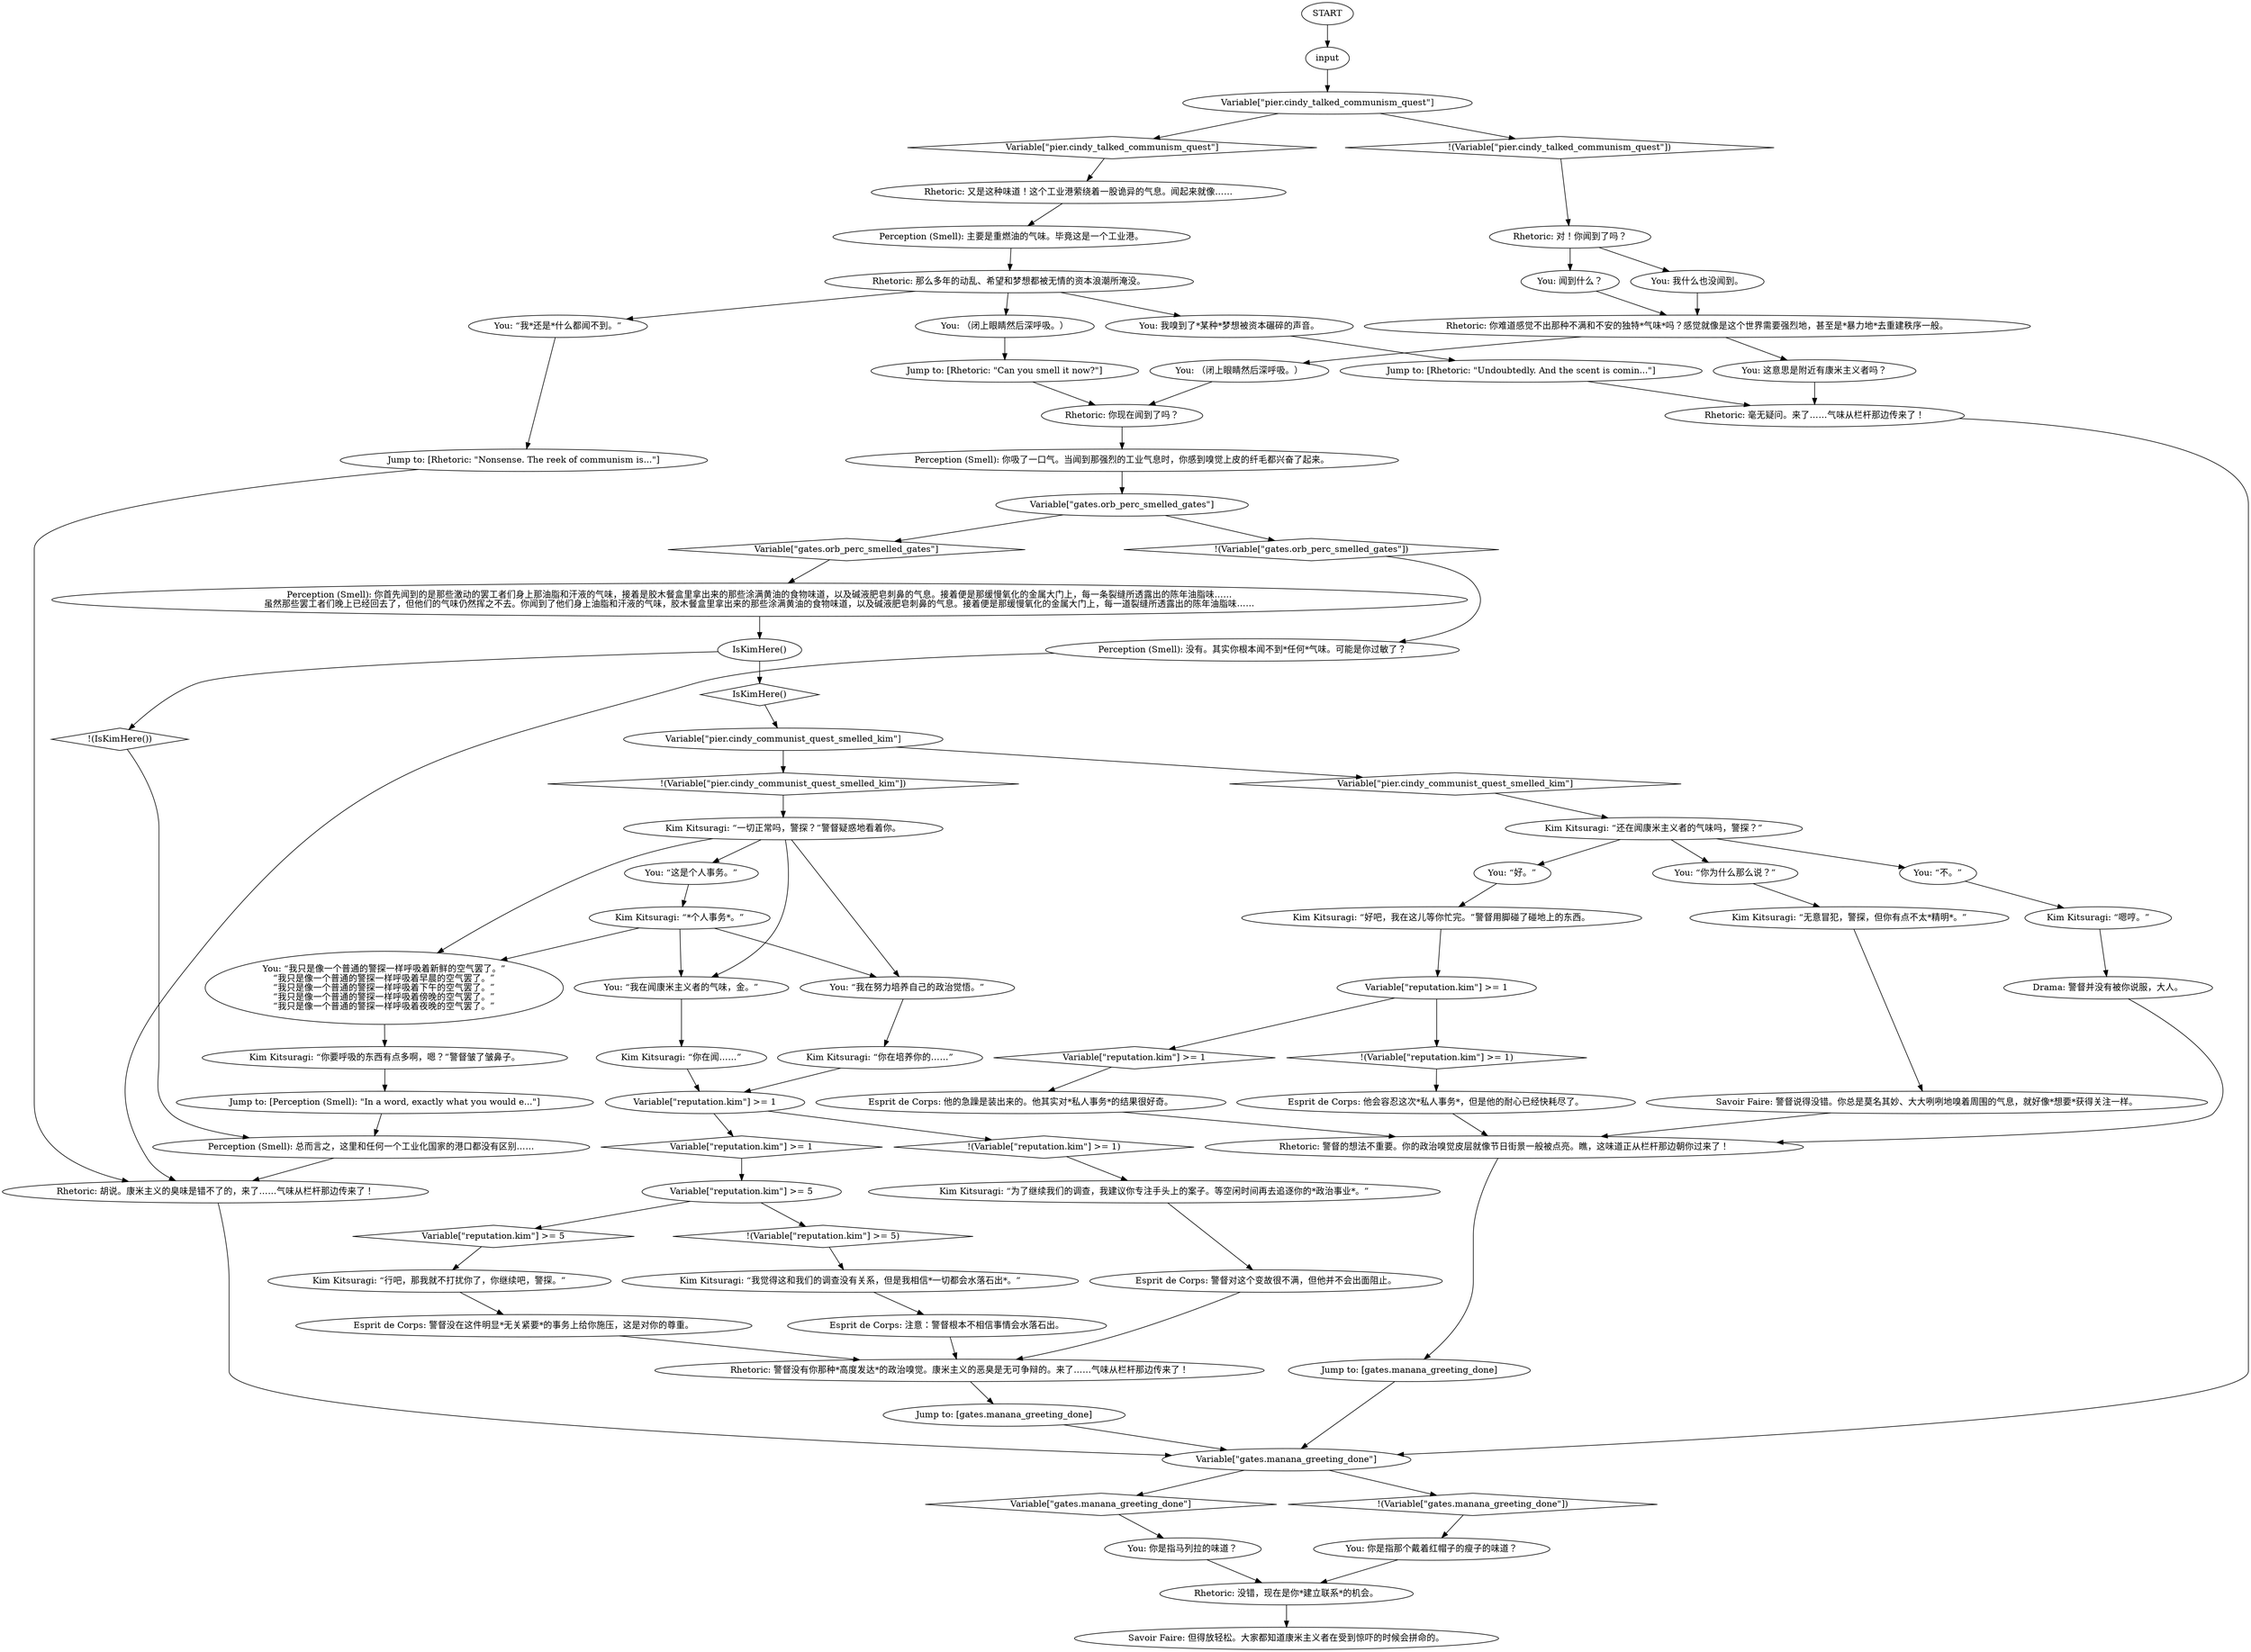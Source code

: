 # GATES ORB / communistquest
# Rhetoric smells a communist around here. Part of the Communist Dream Quest
# ==================================================
digraph G {
	  0 [label="START"];
	  1 [label="input"];
	  2 [label="You: 我嗅到了*某种*梦想被资本碾碎的声音。"];
	  3 [label="You: 这意思是附近有康米主义者吗？"];
	  4 [label="Perception (Smell): 你吸了一口气。当闻到那强烈的工业气息时，你感到嗅觉上皮的纤毛都兴奋了起来。"];
	  5 [label="Esprit de Corps: 他的急躁是装出来的。他其实对*私人事务*的结果很好奇。"];
	  6 [label="Variable[\"pier.cindy_talked_communism_quest\"]"];
	  7 [label="Variable[\"pier.cindy_talked_communism_quest\"]", shape=diamond];
	  8 [label="!(Variable[\"pier.cindy_talked_communism_quest\"])", shape=diamond];
	  9 [label="Rhetoric: 又是这种味道！这个工业港萦绕着一股诡异的气息。闻起来就像……"];
	  10 [label="Rhetoric: 你现在闻到了吗？"];
	  11 [label="Esprit de Corps: 警督没在这件明显*无关紧要*的事务上给你施压，这是对你的尊重。"];
	  12 [label="Rhetoric: 警督没有你那种*高度发达*的政治嗅觉。康米主义的恶臭是无可争辩的。来了……气味从栏杆那边传来了！"];
	  13 [label="Kim Kitsuragi: “无意冒犯，警探，但你有点不太*精明*。”"];
	  14 [label="You: “我*还是*什么都闻不到。”"];
	  15 [label="Kim Kitsuragi: “还在闻康米主义者的气味吗，警探？”"];
	  16 [label="You: “这是个人事务。”"];
	  17 [label="Variable[\"reputation.kim\"] >= 1"];
	  18 [label="Variable[\"reputation.kim\"] >= 1", shape=diamond];
	  19 [label="!(Variable[\"reputation.kim\"] >= 1)", shape=diamond];
	  20 [label="Jump to: [Rhetoric: \"Nonsense. The reek of communism is...\"]"];
	  21 [label="Jump to: [gates.manana_greeting_done]"];
	  22 [label="You: 闻到什么？"];
	  23 [label="You: （闭上眼睛然后深呼吸。）"];
	  24 [label="You: “我只是像一个普通的警探一样呼吸着新鲜的空气罢了。”\n“我只是像一个普通的警探一样呼吸着早晨的空气罢了。”\n“我只是像一个普通的警探一样呼吸着下午的空气罢了。”\n“我只是像一个普通的警探一样呼吸着傍晚的空气罢了。”\n“我只是像一个普通的警探一样呼吸着夜晚的空气罢了。”"];
	  25 [label="Kim Kitsuragi: “你在闻……”"];
	  26 [label="Kim Kitsuragi: “好吧，我在这儿等你忙完。”警督用脚碰了碰地上的东西。"];
	  27 [label="Rhetoric: 你难道感觉不出那种不满和不安的独特*气味*吗？感觉就像是这个世界需要强烈地，甚至是*暴力地*去重建秩序一般。"];
	  28 [label="Savoir Faire: 但得放轻松。大家都知道康米主义者在受到惊吓的时候会拼命的。"];
	  29 [label="Jump to: [Perception (Smell): \"In a word, exactly what you would e...\"]"];
	  30 [label="Savoir Faire: 警督说得没错。你总是莫名其妙、大大咧咧地嗅着周围的气息，就好像*想要*获得关注一样。"];
	  31 [label="Rhetoric: 那么多年的动乱、希望和梦想都被无情的资本浪潮所淹没。"];
	  32 [label="Kim Kitsuragi: “你在培养你的……”"];
	  34 [label="Kim Kitsuragi: “你要呼吸的东西有点多啊，嗯？”警督皱了皱鼻子。"];
	  35 [label="Variable[\"reputation.kim\"] >= 5"];
	  36 [label="Variable[\"reputation.kim\"] >= 5", shape=diamond];
	  37 [label="!(Variable[\"reputation.kim\"] >= 5)", shape=diamond];
	  38 [label="Drama: 警督并没有被你说服，大人。"];
	  39 [label="Esprit de Corps: 警督对这个变故很不满，但他并不会出面阻止。"];
	  40 [label="You: “好。”"];
	  41 [label="Rhetoric: 警督的想法不重要。你的政治嗅觉皮层就像节日街景一般被点亮。瞧，这味道正从栏杆那边朝你过来了！"];
	  42 [label="Jump to: [Rhetoric: \"Can you smell it now?\"]"];
	  43 [label="Perception (Smell): 你首先闻到的是那些激动的罢工者们身上那油脂和汗液的气味，接着是胶木餐盒里拿出来的那些涂满黄油的食物味道，以及碱液肥皂刺鼻的气息。接着便是那缓慢氧化的金属大门上，每一条裂缝所透露出的陈年油脂味……\n虽然那些罢工者们晚上已经回去了，但他们的气味仍然挥之不去。你闻到了他们身上油脂和汗液的气味，胶木餐盒里拿出来的那些涂满黄油的食物味道，以及碱液肥皂刺鼻的气息。接着便是那缓慢氧化的金属大门上，每一道裂缝所透露出的陈年油脂味……"];
	  44 [label="IsKimHere()"];
	  45 [label="IsKimHere()", shape=diamond];
	  46 [label="!(IsKimHere())", shape=diamond];
	  47 [label="Perception (Smell): 总而言之，这里和任何一个工业化国家的港口都没有区别……"];
	  48 [label="You: （闭上眼睛然后深呼吸。）"];
	  49 [label="Variable[\"gates.orb_perc_smelled_gates\"]"];
	  50 [label="Variable[\"gates.orb_perc_smelled_gates\"]", shape=diamond];
	  51 [label="!(Variable[\"gates.orb_perc_smelled_gates\"])", shape=diamond];
	  52 [label="Variable[\"pier.cindy_communist_quest_smelled_kim\"]"];
	  53 [label="Variable[\"pier.cindy_communist_quest_smelled_kim\"]", shape=diamond];
	  54 [label="!(Variable[\"pier.cindy_communist_quest_smelled_kim\"])", shape=diamond];
	  55 [label="Esprit de Corps: 注意：警督根本不相信事情会水落石出。"];
	  56 [label="Jump to: [Rhetoric: \"Undoubtedly. And the scent is comin...\"]"];
	  57 [label="Perception (Smell): 没有。其实你根本闻不到*任何*气味。可能是你过敏了？"];
	  58 [label="You: 我什么也没闻到。"];
	  59 [label="Kim Kitsuragi: “一切正常吗，警探？”警督疑惑地看着你。"];
	  60 [label="Variable[\"gates.manana_greeting_done\"]"];
	  61 [label="Variable[\"gates.manana_greeting_done\"]", shape=diamond];
	  62 [label="!(Variable[\"gates.manana_greeting_done\"])", shape=diamond];
	  63 [label="You: 你是指马列拉的味道？"];
	  64 [label="You: 你是指那个戴着红帽子的瘦子的味道？"];
	  65 [label="Kim Kitsuragi: “行吧，那我就不打扰你了，你继续吧，警探。”"];
	  66 [label="Kim Kitsuragi: “我觉得这和我们的调查没有关系，但是我相信*一切都会水落石出*。”"];
	  67 [label="You: “你为什么那么说？”"];
	  68 [label="Esprit de Corps: 他会容忍这次*私人事务*，但是他的耐心已经快耗尽了。"];
	  69 [label="Perception (Smell): 主要是重燃油的气味。毕竟这是一个工业港。"];
	  70 [label="You: “不。”"];
	  71 [label="Jump to: [gates.manana_greeting_done]"];
	  72 [label="Rhetoric: 对！你闻到了吗？"];
	  73 [label="Variable[\"reputation.kim\"] >= 1"];
	  74 [label="Variable[\"reputation.kim\"] >= 1", shape=diamond];
	  75 [label="!(Variable[\"reputation.kim\"] >= 1)", shape=diamond];
	  76 [label="Rhetoric: 胡说。康米主义的臭味是错不了的，来了……气味从栏杆那边传来了！"];
	  77 [label="Rhetoric: 毫无疑问。来了……气味从栏杆那边传来了！"];
	  78 [label="Rhetoric: 没错，现在是你*建立联系*的机会。"];
	  79 [label="You: “我在闻康米主义者的气味，金。”"];
	  80 [label="You: “我在努力培养自己的政治觉悟。”"];
	  81 [label="Kim Kitsuragi: “*个人事务*。”"];
	  82 [label="Kim Kitsuragi: “为了继续我们的调查，我建议你专注手头上的案子。等空闲时间再去追逐你的*政治事业*。”"];
	  83 [label="Kim Kitsuragi: “嗯哼。”"];
	  0 -> 1
	  1 -> 6
	  2 -> 56
	  3 -> 77
	  4 -> 49
	  5 -> 41
	  6 -> 8
	  6 -> 7
	  7 -> 9
	  8 -> 72
	  9 -> 69
	  10 -> 4
	  11 -> 12
	  12 -> 21
	  13 -> 30
	  14 -> 20
	  15 -> 40
	  15 -> 67
	  15 -> 70
	  16 -> 81
	  17 -> 18
	  17 -> 19
	  18 -> 35
	  19 -> 82
	  20 -> 76
	  21 -> 60
	  22 -> 27
	  23 -> 10
	  24 -> 34
	  25 -> 17
	  26 -> 73
	  27 -> 3
	  27 -> 23
	  29 -> 47
	  30 -> 41
	  31 -> 48
	  31 -> 2
	  31 -> 14
	  32 -> 17
	  34 -> 29
	  35 -> 36
	  35 -> 37
	  36 -> 65
	  37 -> 66
	  38 -> 41
	  39 -> 12
	  40 -> 26
	  41 -> 71
	  42 -> 10
	  43 -> 44
	  44 -> 45
	  44 -> 46
	  45 -> 52
	  46 -> 47
	  47 -> 76
	  48 -> 42
	  49 -> 50
	  49 -> 51
	  50 -> 43
	  51 -> 57
	  52 -> 53
	  52 -> 54
	  53 -> 15
	  54 -> 59
	  55 -> 12
	  56 -> 77
	  57 -> 76
	  58 -> 27
	  59 -> 16
	  59 -> 24
	  59 -> 80
	  59 -> 79
	  60 -> 61
	  60 -> 62
	  61 -> 63
	  62 -> 64
	  63 -> 78
	  64 -> 78
	  65 -> 11
	  66 -> 55
	  67 -> 13
	  68 -> 41
	  69 -> 31
	  70 -> 83
	  71 -> 60
	  72 -> 58
	  72 -> 22
	  73 -> 74
	  73 -> 75
	  74 -> 5
	  75 -> 68
	  76 -> 60
	  77 -> 60
	  78 -> 28
	  79 -> 25
	  80 -> 32
	  81 -> 80
	  81 -> 24
	  81 -> 79
	  82 -> 39
	  83 -> 38
}

